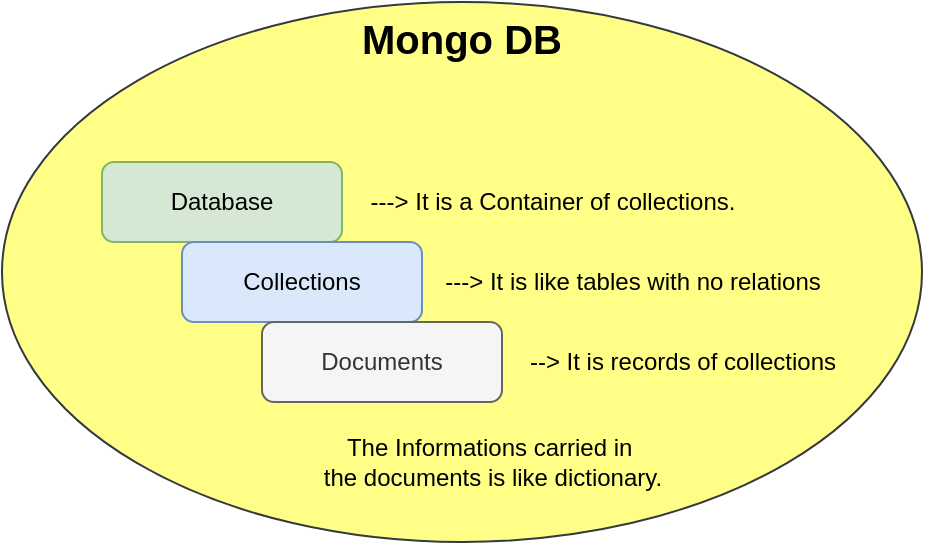 <mxfile version="26.0.4">
  <diagram name="Page-1" id="38ir5wZl0rT377z2q8hE">
    <mxGraphModel dx="1434" dy="844" grid="1" gridSize="10" guides="1" tooltips="1" connect="1" arrows="1" fold="1" page="1" pageScale="1" pageWidth="850" pageHeight="1400" math="0" shadow="0">
      <root>
        <mxCell id="0" />
        <mxCell id="1" parent="0" />
        <mxCell id="-J-O1hRt0N7FC8dZ4LML-8" value="Mongo DB" style="ellipse;whiteSpace=wrap;html=1;fillColor=#ffff88;strokeColor=#36393d;verticalAlign=top;fontStyle=1;fontSize=20;" vertex="1" parent="1">
          <mxGeometry x="170" y="40" width="460" height="270" as="geometry" />
        </mxCell>
        <mxCell id="-J-O1hRt0N7FC8dZ4LML-1" value="Database" style="rounded=1;whiteSpace=wrap;html=1;fillColor=#d5e8d4;strokeColor=#82b366;" vertex="1" parent="1">
          <mxGeometry x="220" y="120" width="120" height="40" as="geometry" />
        </mxCell>
        <mxCell id="-J-O1hRt0N7FC8dZ4LML-2" value="Collections" style="rounded=1;whiteSpace=wrap;html=1;fillColor=#dae8fc;strokeColor=#6c8ebf;" vertex="1" parent="1">
          <mxGeometry x="260" y="160" width="120" height="40" as="geometry" />
        </mxCell>
        <mxCell id="-J-O1hRt0N7FC8dZ4LML-3" value="Documents" style="rounded=1;whiteSpace=wrap;html=1;fillColor=#f5f5f5;strokeColor=#666666;fontColor=#333333;" vertex="1" parent="1">
          <mxGeometry x="300" y="200" width="120" height="40" as="geometry" />
        </mxCell>
        <mxCell id="-J-O1hRt0N7FC8dZ4LML-4" value="---&amp;gt; It is a Container of collections." style="text;html=1;align=center;verticalAlign=middle;resizable=0;points=[];autosize=1;strokeColor=none;fillColor=none;" vertex="1" parent="1">
          <mxGeometry x="340" y="125" width="210" height="30" as="geometry" />
        </mxCell>
        <mxCell id="-J-O1hRt0N7FC8dZ4LML-5" value="---&amp;gt; It is like tables with no relations" style="text;html=1;align=center;verticalAlign=middle;resizable=0;points=[];autosize=1;strokeColor=none;fillColor=none;" vertex="1" parent="1">
          <mxGeometry x="380" y="165" width="210" height="30" as="geometry" />
        </mxCell>
        <mxCell id="-J-O1hRt0N7FC8dZ4LML-6" value="--&amp;gt; It is records of collections" style="text;html=1;align=center;verticalAlign=middle;resizable=0;points=[];autosize=1;strokeColor=none;fillColor=none;" vertex="1" parent="1">
          <mxGeometry x="420" y="205" width="180" height="30" as="geometry" />
        </mxCell>
        <mxCell id="-J-O1hRt0N7FC8dZ4LML-9" value="The Informations carried in&amp;nbsp;&lt;div&gt;the documents is like dictionary.&lt;/div&gt;" style="text;html=1;align=center;verticalAlign=middle;resizable=0;points=[];autosize=1;strokeColor=none;fillColor=none;" vertex="1" parent="1">
          <mxGeometry x="320" y="250" width="190" height="40" as="geometry" />
        </mxCell>
      </root>
    </mxGraphModel>
  </diagram>
</mxfile>
